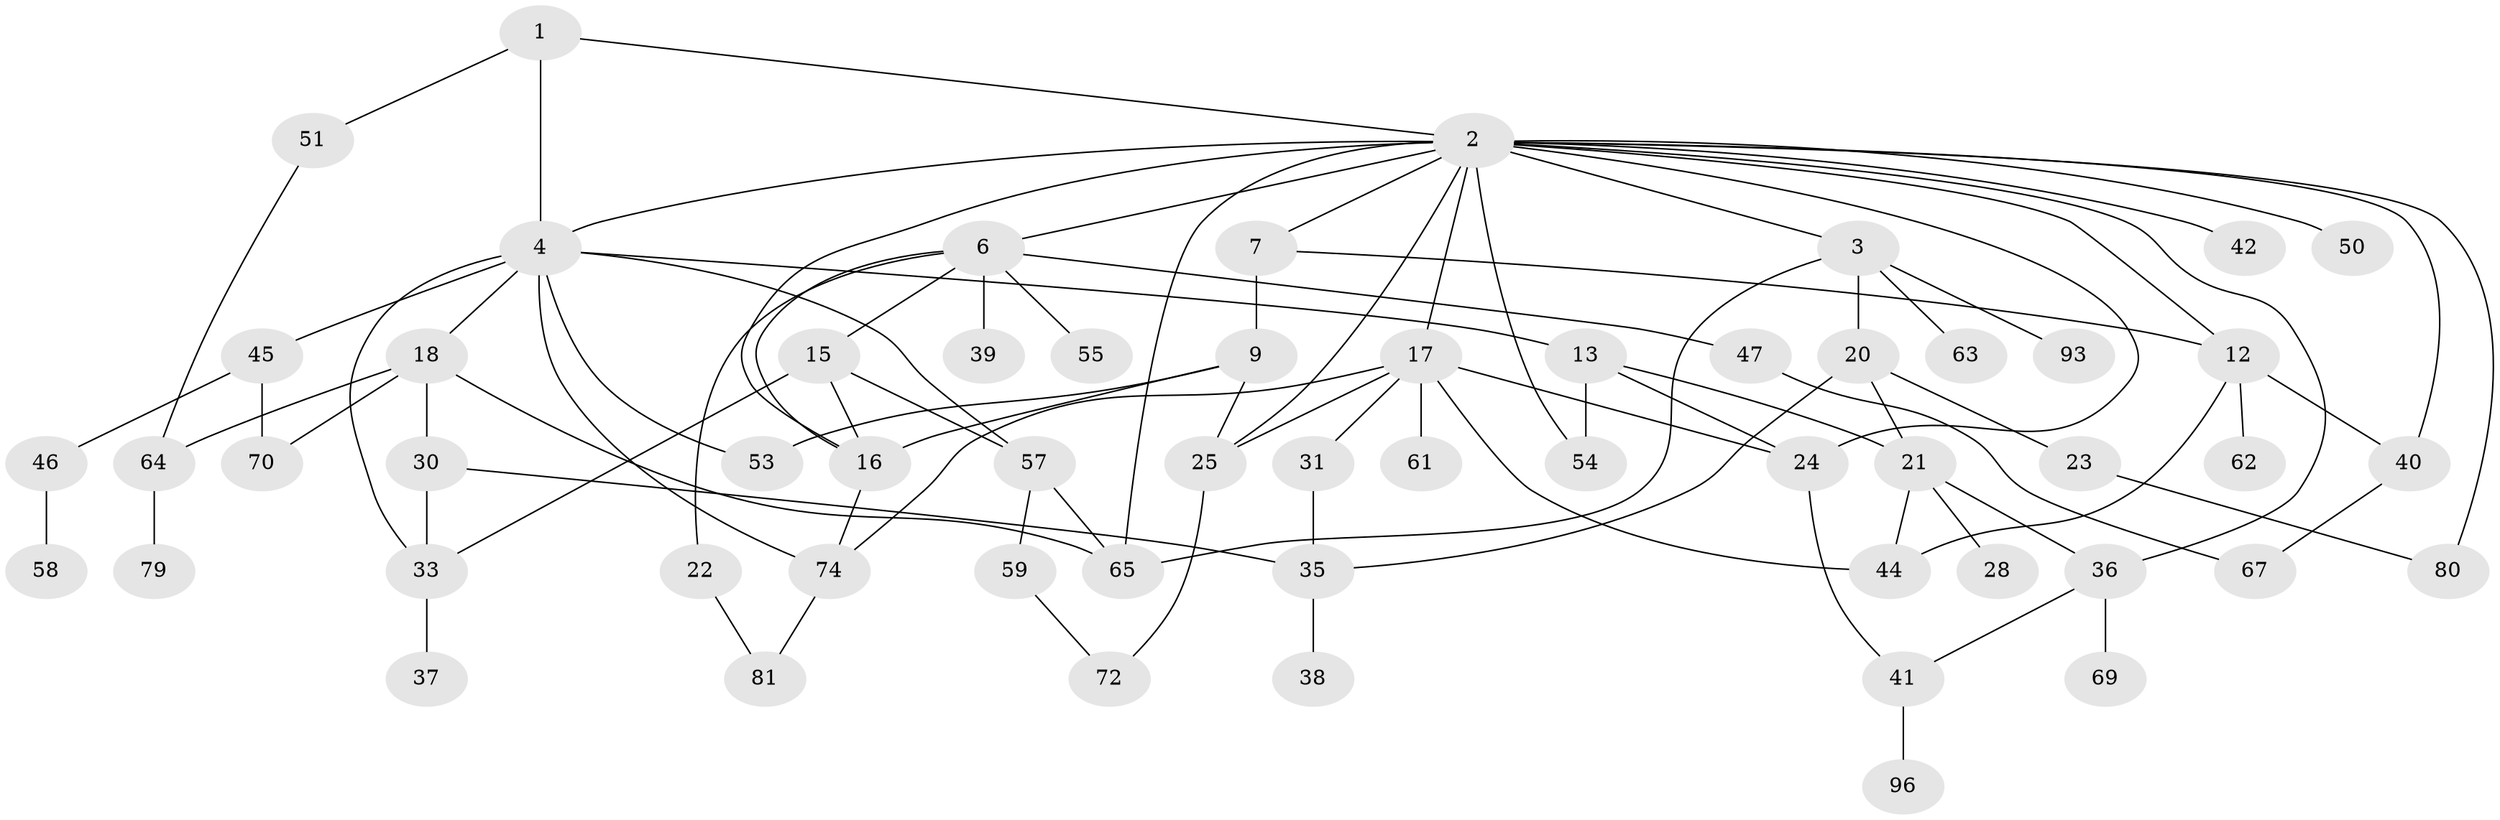 // original degree distribution, {4: 0.1326530612244898, 9: 0.01020408163265306, 5: 0.10204081632653061, 1: 0.25510204081632654, 3: 0.20408163265306123, 2: 0.2653061224489796, 6: 0.030612244897959183}
// Generated by graph-tools (version 1.1) at 2025/16/03/04/25 18:16:49]
// undirected, 58 vertices, 90 edges
graph export_dot {
graph [start="1"]
  node [color=gray90,style=filled];
  1 [super="+5"];
  2 [super="+8+11"];
  3;
  4 [super="+19"];
  6 [super="+10"];
  7;
  9 [super="+68+26"];
  12 [super="+34"];
  13 [super="+60"];
  15 [super="+48"];
  16 [super="+75+27"];
  17 [super="+29"];
  18;
  20;
  21;
  22;
  23;
  24 [super="+88"];
  25 [super="+66+71"];
  28;
  30;
  31;
  33;
  35;
  36 [super="+77"];
  37;
  38;
  39 [super="+85"];
  40;
  41;
  42;
  44 [super="+52"];
  45;
  46;
  47;
  50 [super="+86"];
  51;
  53;
  54;
  55;
  57 [super="+98"];
  58;
  59 [super="+76"];
  61;
  62;
  63;
  64;
  65 [super="+94"];
  67;
  69 [super="+95"];
  70;
  72;
  74;
  79;
  80 [super="+87"];
  81;
  93;
  96;
  1 -- 2;
  1 -- 4;
  1 -- 51;
  2 -- 3;
  2 -- 6;
  2 -- 7;
  2 -- 12;
  2 -- 24;
  2 -- 80;
  2 -- 16 [weight=2];
  2 -- 4 [weight=2];
  2 -- 36;
  2 -- 54;
  2 -- 25;
  2 -- 65;
  2 -- 40;
  2 -- 42;
  2 -- 17;
  2 -- 50 [weight=2];
  3 -- 20;
  3 -- 63;
  3 -- 93;
  3 -- 65;
  4 -- 13;
  4 -- 18;
  4 -- 33;
  4 -- 53;
  4 -- 57;
  4 -- 74;
  4 -- 45;
  6 -- 39;
  6 -- 55;
  6 -- 22;
  6 -- 15;
  6 -- 47;
  6 -- 16;
  7 -- 9;
  7 -- 12;
  9 -- 16;
  9 -- 53;
  9 -- 25;
  12 -- 40;
  12 -- 62;
  12 -- 44;
  13 -- 54;
  13 -- 21;
  13 -- 24;
  15 -- 33;
  15 -- 57;
  15 -- 16;
  16 -- 74;
  17 -- 25;
  17 -- 24;
  17 -- 74;
  17 -- 44;
  17 -- 61;
  17 -- 31;
  18 -- 30;
  18 -- 70;
  18 -- 64;
  18 -- 65;
  20 -- 21;
  20 -- 23;
  20 -- 35;
  21 -- 28;
  21 -- 36;
  21 -- 44;
  22 -- 81;
  23 -- 80;
  24 -- 41;
  25 -- 72;
  30 -- 33;
  30 -- 35;
  31 -- 35;
  33 -- 37;
  35 -- 38;
  36 -- 69;
  36 -- 41;
  40 -- 67;
  41 -- 96;
  45 -- 46;
  45 -- 70;
  46 -- 58;
  47 -- 67;
  51 -- 64;
  57 -- 59;
  57 -- 65;
  59 -- 72;
  64 -- 79;
  74 -- 81;
}

